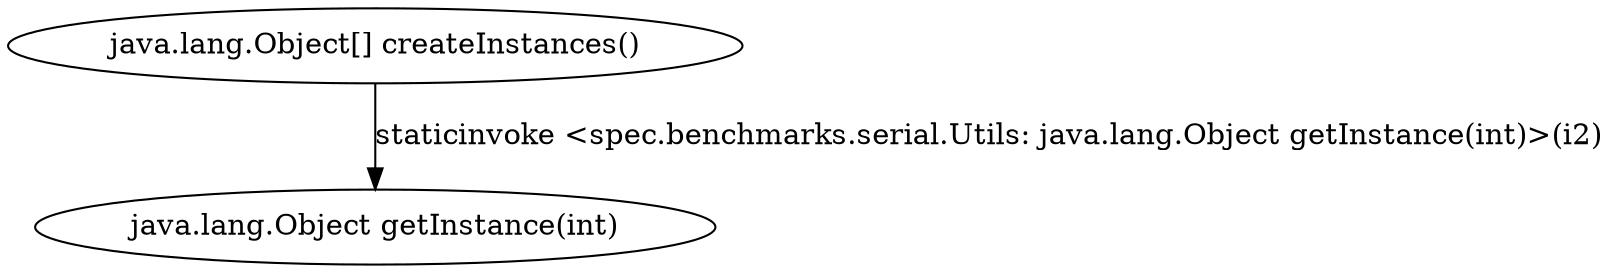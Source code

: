 digraph g {
1[label="java.lang.Object getInstance(int)"]
0[label="java.lang.Object[] createInstances()"]
0->1[label="staticinvoke <spec.benchmarks.serial.Utils: java.lang.Object getInstance(int)>(i2)"]
}